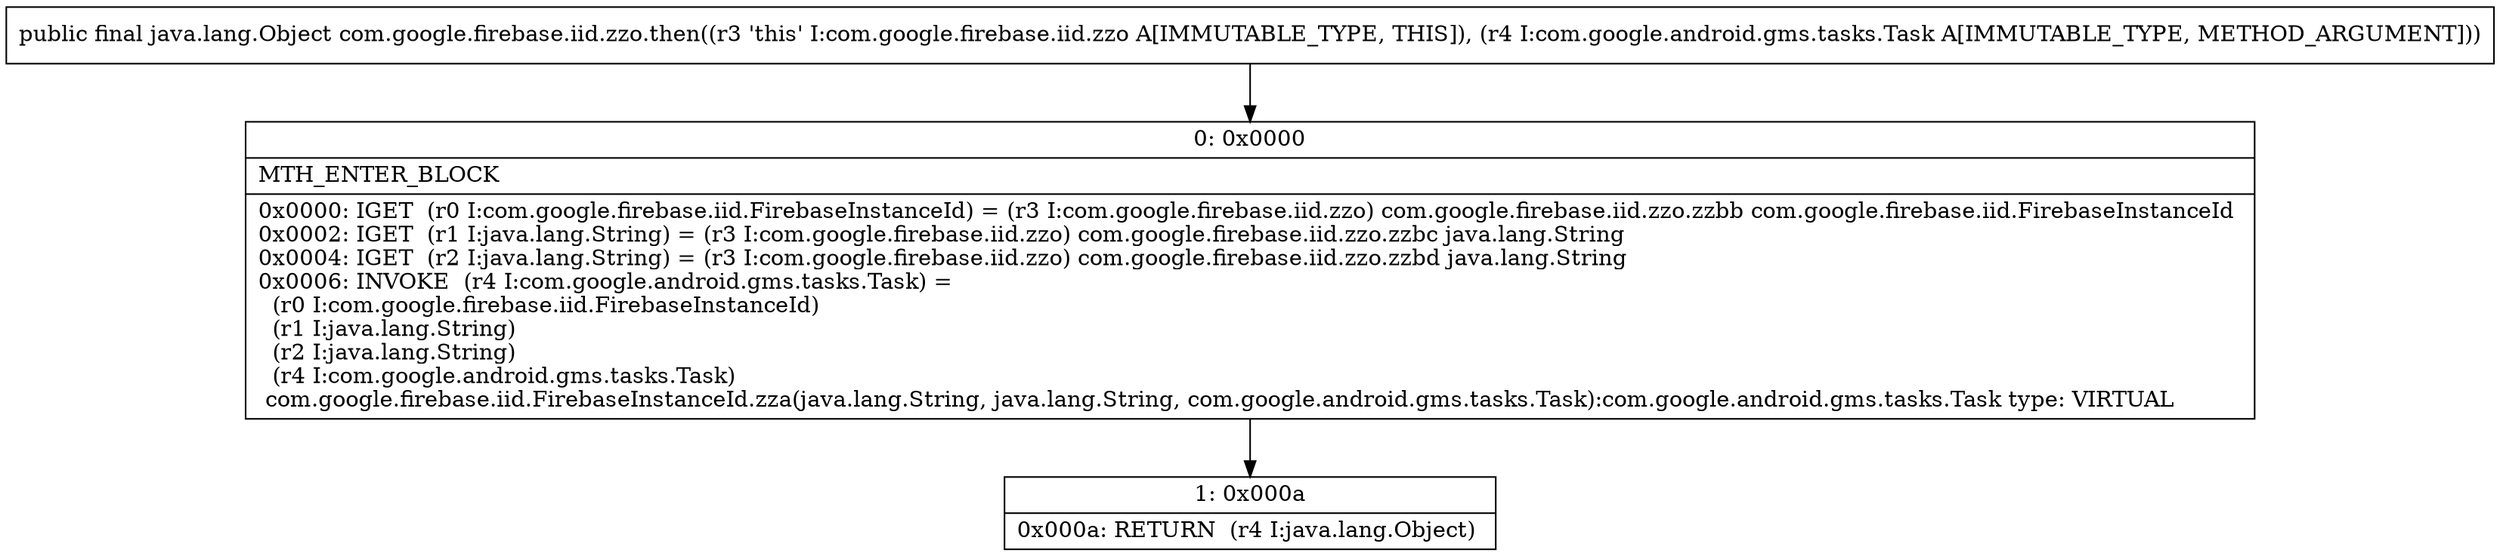 digraph "CFG forcom.google.firebase.iid.zzo.then(Lcom\/google\/android\/gms\/tasks\/Task;)Ljava\/lang\/Object;" {
Node_0 [shape=record,label="{0\:\ 0x0000|MTH_ENTER_BLOCK\l|0x0000: IGET  (r0 I:com.google.firebase.iid.FirebaseInstanceId) = (r3 I:com.google.firebase.iid.zzo) com.google.firebase.iid.zzo.zzbb com.google.firebase.iid.FirebaseInstanceId \l0x0002: IGET  (r1 I:java.lang.String) = (r3 I:com.google.firebase.iid.zzo) com.google.firebase.iid.zzo.zzbc java.lang.String \l0x0004: IGET  (r2 I:java.lang.String) = (r3 I:com.google.firebase.iid.zzo) com.google.firebase.iid.zzo.zzbd java.lang.String \l0x0006: INVOKE  (r4 I:com.google.android.gms.tasks.Task) = \l  (r0 I:com.google.firebase.iid.FirebaseInstanceId)\l  (r1 I:java.lang.String)\l  (r2 I:java.lang.String)\l  (r4 I:com.google.android.gms.tasks.Task)\l com.google.firebase.iid.FirebaseInstanceId.zza(java.lang.String, java.lang.String, com.google.android.gms.tasks.Task):com.google.android.gms.tasks.Task type: VIRTUAL \l}"];
Node_1 [shape=record,label="{1\:\ 0x000a|0x000a: RETURN  (r4 I:java.lang.Object) \l}"];
MethodNode[shape=record,label="{public final java.lang.Object com.google.firebase.iid.zzo.then((r3 'this' I:com.google.firebase.iid.zzo A[IMMUTABLE_TYPE, THIS]), (r4 I:com.google.android.gms.tasks.Task A[IMMUTABLE_TYPE, METHOD_ARGUMENT])) }"];
MethodNode -> Node_0;
Node_0 -> Node_1;
}

